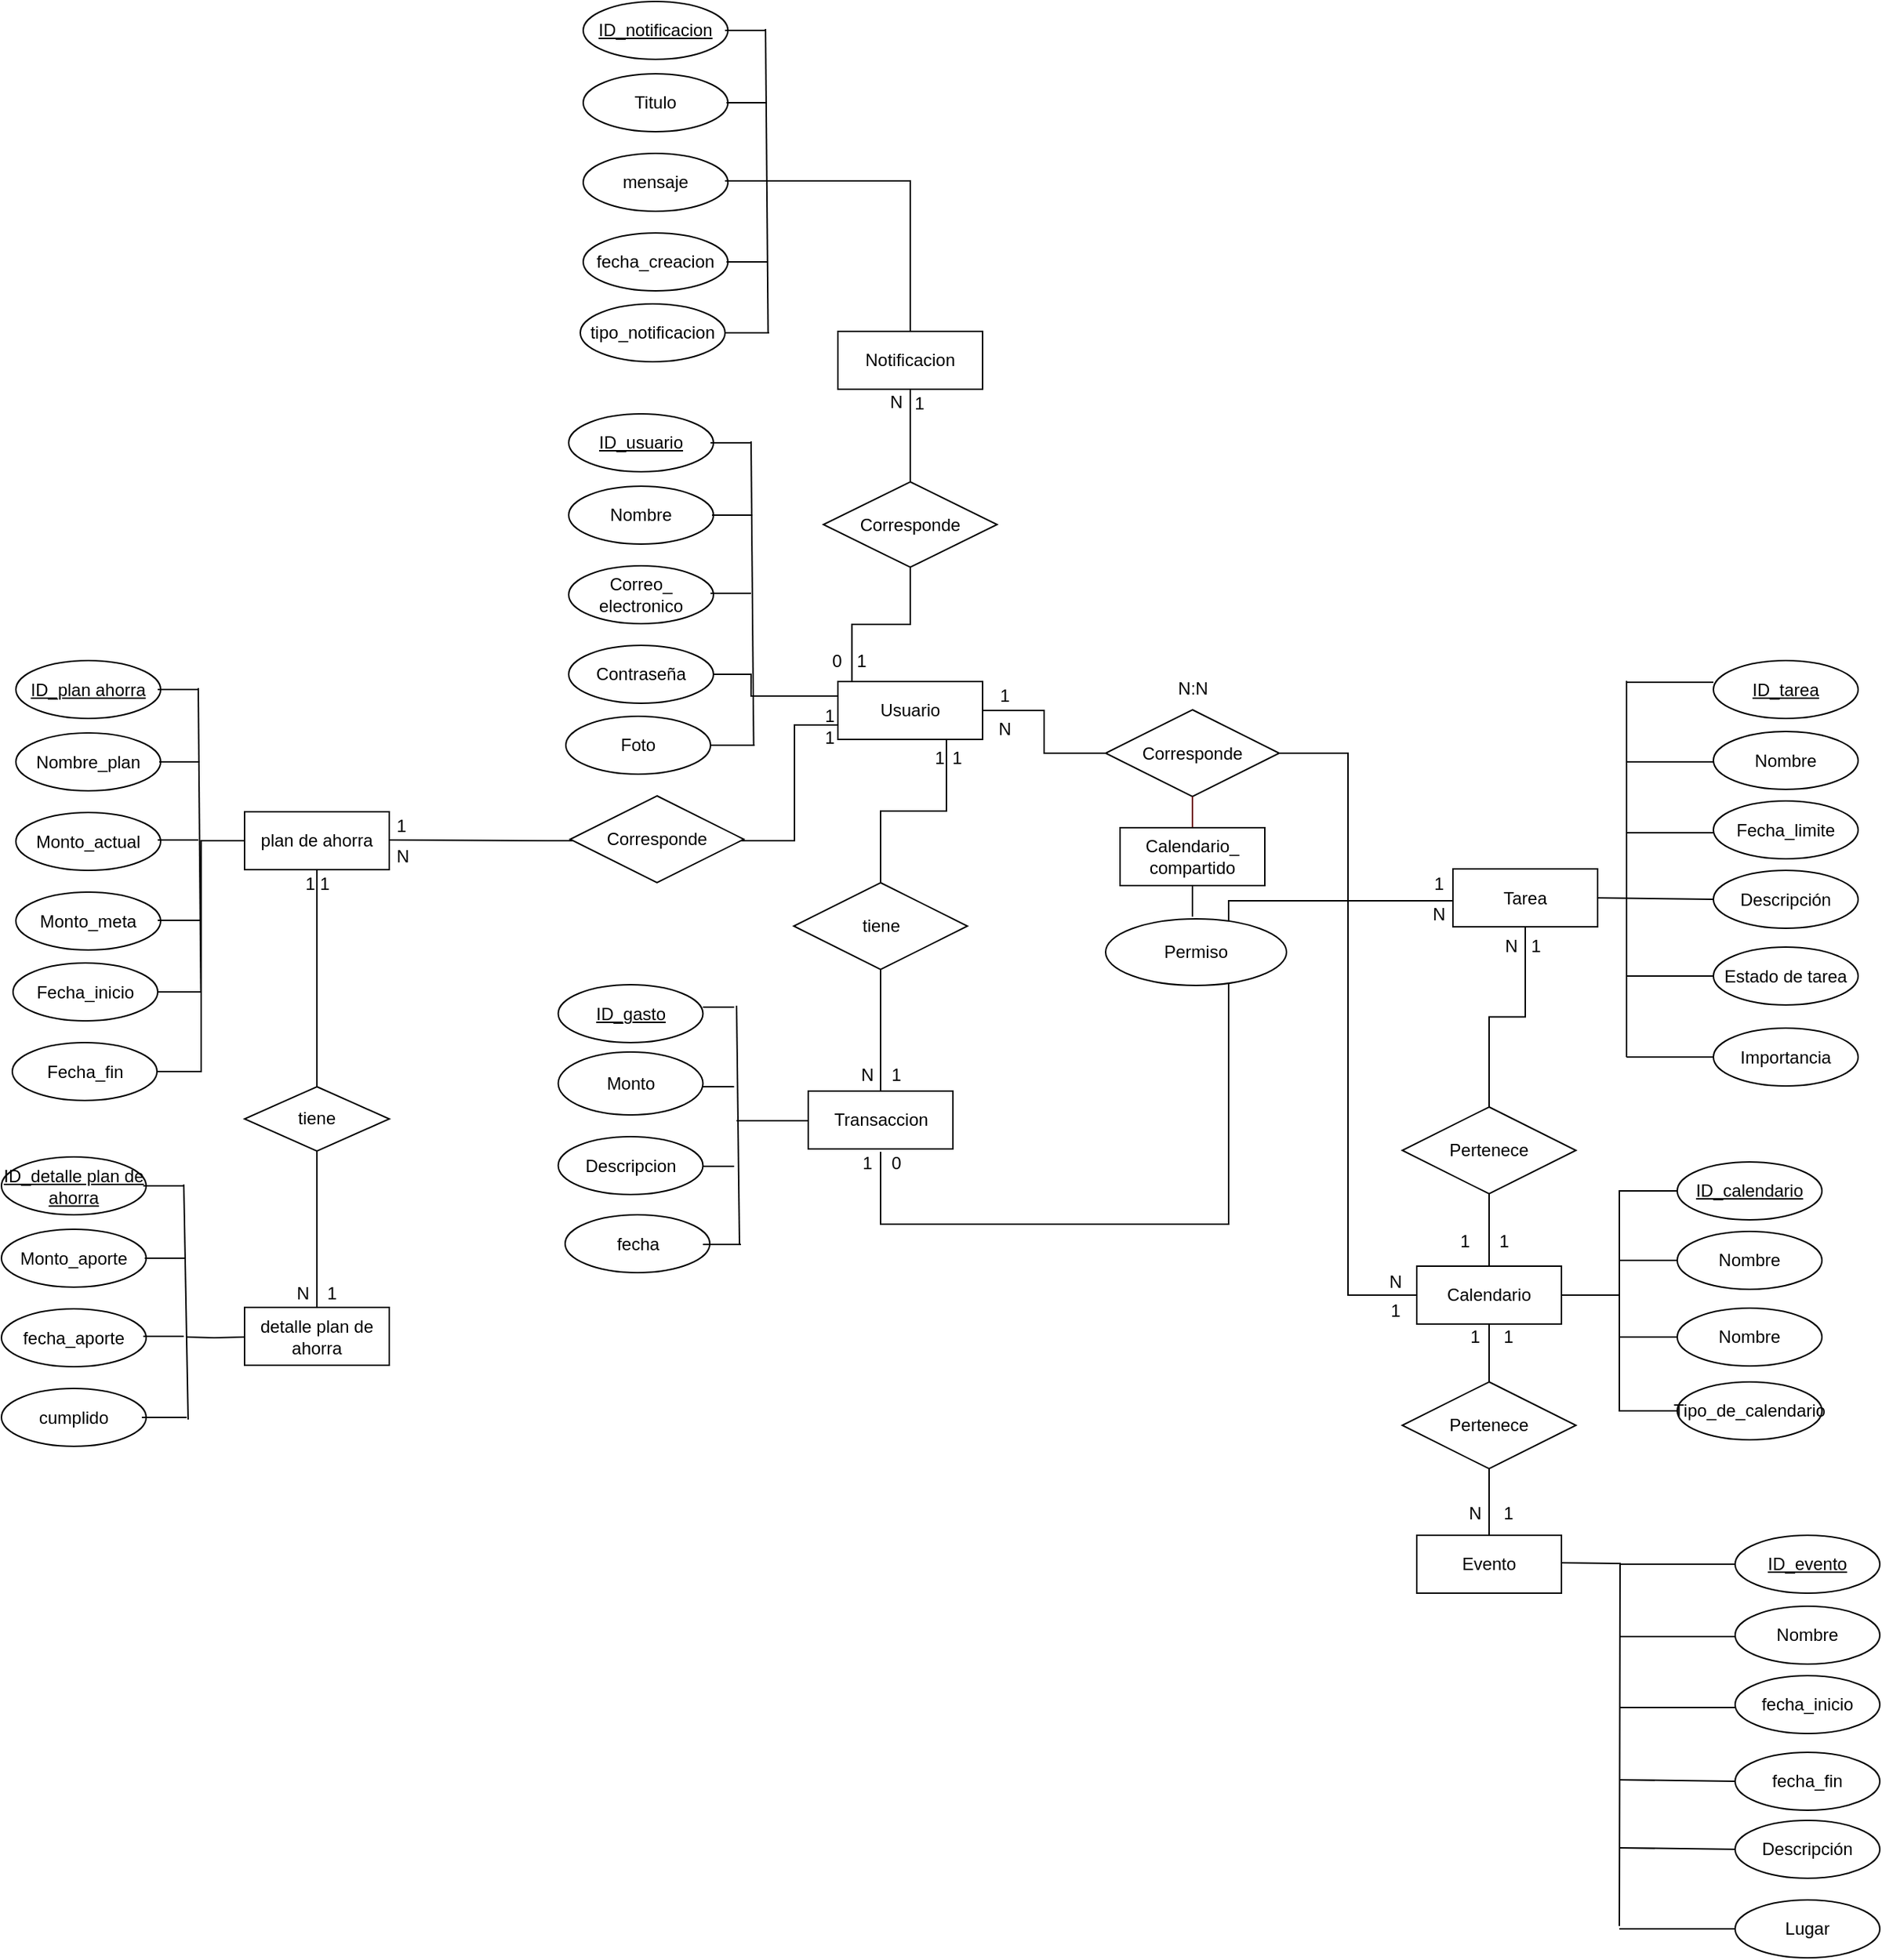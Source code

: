 <mxfile version="24.7.5">
  <diagram name="Página-1" id="fpVhx_9PAA7G6t1P4_Uf">
    <mxGraphModel dx="2732" dy="633" grid="1" gridSize="10" guides="1" tooltips="1" connect="1" arrows="1" fold="1" page="1" pageScale="1" pageWidth="827" pageHeight="1169" math="0" shadow="0">
      <root>
        <mxCell id="0" />
        <mxCell id="1" parent="0" />
        <mxCell id="lKxw_SutM-Lh6huXXB8--92" style="edgeStyle=orthogonalEdgeStyle;rounded=0;orthogonalLoop=1;jettySize=auto;html=1;entryX=0;entryY=0.5;entryDx=0;entryDy=0;" parent="1" edge="1">
          <mxGeometry relative="1" as="geometry">
            <Array as="points">
              <mxPoint x="60" y="-215" />
              <mxPoint x="60" y="-105" />
              <mxPoint x="-100" y="-105" />
              <mxPoint x="-100" y="165" />
            </Array>
            <mxPoint x="270" y="35" as="targetPoint" />
          </mxGeometry>
        </mxCell>
        <mxCell id="lKxw_SutM-Lh6huXXB8--195" style="edgeStyle=orthogonalEdgeStyle;rounded=0;orthogonalLoop=1;jettySize=auto;html=1;entryX=0.5;entryY=0;entryDx=0;entryDy=0;endArrow=none;endFill=0;" parent="1" source="lKxw_SutM-Lh6huXXB8--119" target="lKxw_SutM-Lh6huXXB8--124" edge="1">
          <mxGeometry relative="1" as="geometry" />
        </mxCell>
        <mxCell id="lKxw_SutM-Lh6huXXB8--119" value="Tarea" style="whiteSpace=wrap;html=1;align=center;" parent="1" vertex="1">
          <mxGeometry x="-115" y="749.5" width="100" height="40" as="geometry" />
        </mxCell>
        <mxCell id="lKxw_SutM-Lh6huXXB8--179" style="edgeStyle=orthogonalEdgeStyle;rounded=0;orthogonalLoop=1;jettySize=auto;html=1;entryX=0;entryY=0.5;entryDx=0;entryDy=0;endArrow=none;endFill=0;" parent="1" source="lKxw_SutM-Lh6huXXB8--120" target="lKxw_SutM-Lh6huXXB8--178" edge="1">
          <mxGeometry relative="1" as="geometry" />
        </mxCell>
        <mxCell id="lKxw_SutM-Lh6huXXB8--180" style="edgeStyle=orthogonalEdgeStyle;rounded=0;orthogonalLoop=1;jettySize=auto;html=1;entryX=0;entryY=0.5;entryDx=0;entryDy=0;endArrow=none;endFill=0;" parent="1" source="lKxw_SutM-Lh6huXXB8--120" target="lKxw_SutM-Lh6huXXB8--177" edge="1">
          <mxGeometry relative="1" as="geometry" />
        </mxCell>
        <mxCell id="lKxw_SutM-Lh6huXXB8--205" style="edgeStyle=orthogonalEdgeStyle;rounded=0;orthogonalLoop=1;jettySize=auto;html=1;entryX=0;entryY=0.5;entryDx=0;entryDy=0;endArrow=none;endFill=0;" parent="1" source="lKxw_SutM-Lh6huXXB8--120" target="lKxw_SutM-Lh6huXXB8--203" edge="1">
          <mxGeometry relative="1" as="geometry" />
        </mxCell>
        <mxCell id="N9_Eu3FU_B5hZjbVyv7t-40" style="edgeStyle=orthogonalEdgeStyle;rounded=0;orthogonalLoop=1;jettySize=auto;html=1;entryX=0.5;entryY=0;entryDx=0;entryDy=0;endArrow=none;startFill=0;" parent="1" source="lKxw_SutM-Lh6huXXB8--120" target="N9_Eu3FU_B5hZjbVyv7t-29" edge="1">
          <mxGeometry relative="1" as="geometry" />
        </mxCell>
        <mxCell id="lKxw_SutM-Lh6huXXB8--120" value="Calendario" style="whiteSpace=wrap;html=1;align=center;" parent="1" vertex="1">
          <mxGeometry x="-140" y="1024" width="100" height="40" as="geometry" />
        </mxCell>
        <mxCell id="lKxw_SutM-Lh6huXXB8--181" style="edgeStyle=orthogonalEdgeStyle;rounded=0;orthogonalLoop=1;jettySize=auto;html=1;entryX=0;entryY=0.5;entryDx=0;entryDy=0;endArrow=none;endFill=0;" parent="1" source="lKxw_SutM-Lh6huXXB8--122" target="lKxw_SutM-Lh6huXXB8--128" edge="1">
          <mxGeometry relative="1" as="geometry" />
        </mxCell>
        <mxCell id="N9_Eu3FU_B5hZjbVyv7t-74" style="edgeStyle=orthogonalEdgeStyle;rounded=0;orthogonalLoop=1;jettySize=auto;html=1;entryX=0.5;entryY=1;entryDx=0;entryDy=0;endArrow=none;startFill=0;exitX=0.097;exitY=0.012;exitDx=0;exitDy=0;exitPerimeter=0;" parent="1" source="lKxw_SutM-Lh6huXXB8--122" target="N9_Eu3FU_B5hZjbVyv7t-72" edge="1">
          <mxGeometry relative="1" as="geometry" />
        </mxCell>
        <mxCell id="N9_Eu3FU_B5hZjbVyv7t-152" style="edgeStyle=orthogonalEdgeStyle;rounded=0;orthogonalLoop=1;jettySize=auto;html=1;endArrow=none;startFill=0;" parent="1" edge="1">
          <mxGeometry relative="1" as="geometry">
            <mxPoint x="-850" y="729.51" as="targetPoint" />
            <mxPoint x="-540" y="650.01" as="sourcePoint" />
            <Array as="points">
              <mxPoint x="-570" y="650.01" />
              <mxPoint x="-570" y="730.01" />
              <mxPoint x="-740" y="730.01" />
            </Array>
          </mxGeometry>
        </mxCell>
        <mxCell id="lKxw_SutM-Lh6huXXB8--122" value="Usuario" style="whiteSpace=wrap;html=1;align=center;" parent="1" vertex="1">
          <mxGeometry x="-540" y="620" width="100" height="40" as="geometry" />
        </mxCell>
        <mxCell id="lKxw_SutM-Lh6huXXB8--196" style="edgeStyle=orthogonalEdgeStyle;rounded=0;orthogonalLoop=1;jettySize=auto;html=1;exitX=0.5;exitY=1;exitDx=0;exitDy=0;entryX=0.5;entryY=0;entryDx=0;entryDy=0;endArrow=none;endFill=0;" parent="1" source="lKxw_SutM-Lh6huXXB8--124" target="lKxw_SutM-Lh6huXXB8--120" edge="1">
          <mxGeometry relative="1" as="geometry" />
        </mxCell>
        <mxCell id="lKxw_SutM-Lh6huXXB8--124" value="Pertenece" style="shape=rhombus;perimeter=rhombusPerimeter;whiteSpace=wrap;html=1;align=center;" parent="1" vertex="1">
          <mxGeometry x="-150" y="914" width="120" height="60" as="geometry" />
        </mxCell>
        <mxCell id="lKxw_SutM-Lh6huXXB8--182" style="edgeStyle=orthogonalEdgeStyle;rounded=0;orthogonalLoop=1;jettySize=auto;html=1;entryX=0;entryY=0.5;entryDx=0;entryDy=0;endArrow=none;endFill=0;" parent="1" source="lKxw_SutM-Lh6huXXB8--128" target="lKxw_SutM-Lh6huXXB8--120" edge="1">
          <mxGeometry relative="1" as="geometry" />
        </mxCell>
        <mxCell id="lKxw_SutM-Lh6huXXB8--128" value="Corresponde" style="shape=rhombus;perimeter=rhombusPerimeter;whiteSpace=wrap;html=1;align=center;" parent="1" vertex="1">
          <mxGeometry x="-355" y="639.5" width="120" height="60" as="geometry" />
        </mxCell>
        <mxCell id="lKxw_SutM-Lh6huXXB8--130" value="Correo_&lt;br&gt;electronico" style="ellipse;whiteSpace=wrap;html=1;align=center;" parent="1" vertex="1">
          <mxGeometry x="-726" y="540" width="100" height="40" as="geometry" />
        </mxCell>
        <mxCell id="lKxw_SutM-Lh6huXXB8--131" value="Nombre" style="ellipse;whiteSpace=wrap;html=1;align=center;" parent="1" vertex="1">
          <mxGeometry x="-726" y="485" width="100" height="40" as="geometry" />
        </mxCell>
        <mxCell id="lKxw_SutM-Lh6huXXB8--134" value="ID_usuario" style="ellipse;whiteSpace=wrap;html=1;align=center;fontStyle=4" parent="1" vertex="1">
          <mxGeometry x="-726" y="435" width="100" height="40" as="geometry" />
        </mxCell>
        <mxCell id="lKxw_SutM-Lh6huXXB8--135" value="Contraseña" style="ellipse;whiteSpace=wrap;html=1;align=center;" parent="1" vertex="1">
          <mxGeometry x="-726" y="595" width="100" height="40" as="geometry" />
        </mxCell>
        <mxCell id="lKxw_SutM-Lh6huXXB8--137" value="Foto" style="ellipse;whiteSpace=wrap;html=1;align=center;" parent="1" vertex="1">
          <mxGeometry x="-728" y="644" width="100" height="40" as="geometry" />
        </mxCell>
        <mxCell id="lKxw_SutM-Lh6huXXB8--139" value="" style="endArrow=none;html=1;rounded=0;exitX=1;exitY=0.5;exitDx=0;exitDy=0;entryX=0;entryY=0.25;entryDx=0;entryDy=0;" parent="1" source="lKxw_SutM-Lh6huXXB8--135" target="lKxw_SutM-Lh6huXXB8--122" edge="1">
          <mxGeometry relative="1" as="geometry">
            <mxPoint x="-627" y="641" as="sourcePoint" />
            <mxPoint x="-540" y="638.57" as="targetPoint" />
            <Array as="points">
              <mxPoint x="-600" y="615" />
              <mxPoint x="-600" y="630" />
            </Array>
          </mxGeometry>
        </mxCell>
        <mxCell id="lKxw_SutM-Lh6huXXB8--140" value="" style="endArrow=none;html=1;rounded=0;exitX=0.977;exitY=0.453;exitDx=0;exitDy=0;exitPerimeter=0;" parent="1" source="lKxw_SutM-Lh6huXXB8--144" edge="1">
          <mxGeometry relative="1" as="geometry">
            <mxPoint x="-600" y="774" as="sourcePoint" />
            <mxPoint x="-600" y="454" as="targetPoint" />
          </mxGeometry>
        </mxCell>
        <mxCell id="lKxw_SutM-Lh6huXXB8--144" value="" style="line;strokeWidth=1;rotatable=0;dashed=0;labelPosition=right;align=left;verticalAlign=middle;spacingTop=0;spacingLeft=6;points=[];portConstraint=eastwest;" parent="1" vertex="1">
          <mxGeometry x="-628.5" y="659" width="31" height="10" as="geometry" />
        </mxCell>
        <mxCell id="lKxw_SutM-Lh6huXXB8--148" value="" style="line;strokeWidth=1;rotatable=0;dashed=0;labelPosition=right;align=left;verticalAlign=middle;spacingTop=0;spacingLeft=6;points=[];portConstraint=eastwest;" parent="1" vertex="1">
          <mxGeometry x="-628" y="554" width="28" height="10" as="geometry" />
        </mxCell>
        <mxCell id="lKxw_SutM-Lh6huXXB8--149" value="" style="line;strokeWidth=1;rotatable=0;dashed=0;labelPosition=right;align=left;verticalAlign=middle;spacingTop=0;spacingLeft=6;points=[];portConstraint=eastwest;" parent="1" vertex="1">
          <mxGeometry x="-627" y="500" width="28" height="10" as="geometry" />
        </mxCell>
        <mxCell id="lKxw_SutM-Lh6huXXB8--150" value="" style="line;strokeWidth=1;rotatable=0;dashed=0;labelPosition=right;align=left;verticalAlign=middle;spacingTop=0;spacingLeft=6;points=[];portConstraint=eastwest;" parent="1" vertex="1">
          <mxGeometry x="-628" y="450" width="28" height="10" as="geometry" />
        </mxCell>
        <mxCell id="lKxw_SutM-Lh6huXXB8--151" value="ID_tarea" style="ellipse;whiteSpace=wrap;html=1;align=center;fontStyle=4" parent="1" vertex="1">
          <mxGeometry x="65" y="605.5" width="100" height="40" as="geometry" />
        </mxCell>
        <mxCell id="lKxw_SutM-Lh6huXXB8--152" value="Nombre" style="ellipse;whiteSpace=wrap;html=1;align=center;" parent="1" vertex="1">
          <mxGeometry x="65" y="654.5" width="100" height="40" as="geometry" />
        </mxCell>
        <mxCell id="lKxw_SutM-Lh6huXXB8--153" value="Fecha_limite" style="ellipse;whiteSpace=wrap;html=1;align=center;" parent="1" vertex="1">
          <mxGeometry x="65" y="702.5" width="100" height="40" as="geometry" />
        </mxCell>
        <mxCell id="lKxw_SutM-Lh6huXXB8--154" value="Descripción" style="ellipse;whiteSpace=wrap;html=1;align=center;" parent="1" vertex="1">
          <mxGeometry x="65" y="750.5" width="100" height="40" as="geometry" />
        </mxCell>
        <mxCell id="lKxw_SutM-Lh6huXXB8--155" value="Estado de tarea" style="ellipse;whiteSpace=wrap;html=1;align=center;" parent="1" vertex="1">
          <mxGeometry x="65" y="803.5" width="100" height="40" as="geometry" />
        </mxCell>
        <mxCell id="lKxw_SutM-Lh6huXXB8--157" value="" style="endArrow=none;html=1;rounded=0;exitX=1;exitY=0.5;exitDx=0;exitDy=0;entryX=0;entryY=0.5;entryDx=0;entryDy=0;" parent="1" source="lKxw_SutM-Lh6huXXB8--119" target="lKxw_SutM-Lh6huXXB8--154" edge="1">
          <mxGeometry relative="1" as="geometry">
            <mxPoint x="-52" y="770.72" as="sourcePoint" />
            <mxPoint x="35" y="768.29" as="targetPoint" />
          </mxGeometry>
        </mxCell>
        <mxCell id="lKxw_SutM-Lh6huXXB8--158" value="" style="endArrow=none;html=1;rounded=0;" parent="1" edge="1">
          <mxGeometry relative="1" as="geometry">
            <mxPoint x="5" y="879.5" as="sourcePoint" />
            <mxPoint x="5" y="619.5" as="targetPoint" />
          </mxGeometry>
        </mxCell>
        <mxCell id="lKxw_SutM-Lh6huXXB8--159" value="" style="line;strokeWidth=1;rotatable=0;dashed=0;labelPosition=right;align=left;verticalAlign=middle;spacingTop=0;spacingLeft=6;points=[];portConstraint=eastwest;" parent="1" vertex="1">
          <mxGeometry x="5" y="615.5" width="60" height="10" as="geometry" />
        </mxCell>
        <mxCell id="lKxw_SutM-Lh6huXXB8--160" value="" style="line;strokeWidth=1;rotatable=0;dashed=0;labelPosition=right;align=left;verticalAlign=middle;spacingTop=0;spacingLeft=6;points=[];portConstraint=eastwest;" parent="1" vertex="1">
          <mxGeometry x="5" y="670.5" width="60" height="10" as="geometry" />
        </mxCell>
        <mxCell id="lKxw_SutM-Lh6huXXB8--161" value="" style="line;strokeWidth=1;rotatable=0;dashed=0;labelPosition=right;align=left;verticalAlign=middle;spacingTop=0;spacingLeft=6;points=[];portConstraint=eastwest;" parent="1" vertex="1">
          <mxGeometry x="5" y="719.5" width="60" height="10" as="geometry" />
        </mxCell>
        <mxCell id="lKxw_SutM-Lh6huXXB8--162" value="" style="line;strokeWidth=1;rotatable=0;dashed=0;labelPosition=right;align=left;verticalAlign=middle;spacingTop=0;spacingLeft=6;points=[];portConstraint=eastwest;" parent="1" vertex="1">
          <mxGeometry x="5" y="818.5" width="60" height="10" as="geometry" />
        </mxCell>
        <mxCell id="lKxw_SutM-Lh6huXXB8--177" value="Nombre" style="ellipse;whiteSpace=wrap;html=1;align=center;" parent="1" vertex="1">
          <mxGeometry x="40" y="1000" width="100" height="40" as="geometry" />
        </mxCell>
        <mxCell id="lKxw_SutM-Lh6huXXB8--178" value="ID_calendario" style="ellipse;whiteSpace=wrap;html=1;align=center;fontStyle=4" parent="1" vertex="1">
          <mxGeometry x="40" y="952" width="100" height="40" as="geometry" />
        </mxCell>
        <mxCell id="lKxw_SutM-Lh6huXXB8--197" value="1" style="text;html=1;align=center;verticalAlign=middle;resizable=0;points=[];autosize=1;strokeColor=none;fillColor=none;" parent="1" vertex="1">
          <mxGeometry x="-95" y="992" width="30" height="30" as="geometry" />
        </mxCell>
        <mxCell id="lKxw_SutM-Lh6huXXB8--198" value="1" style="text;html=1;align=center;verticalAlign=middle;resizable=0;points=[];autosize=1;strokeColor=none;fillColor=none;" parent="1" vertex="1">
          <mxGeometry x="-73" y="787.5" width="30" height="30" as="geometry" />
        </mxCell>
        <mxCell id="lKxw_SutM-Lh6huXXB8--199" value="1" style="text;html=1;align=center;verticalAlign=middle;resizable=0;points=[];autosize=1;strokeColor=none;fillColor=none;" parent="1" vertex="1">
          <mxGeometry x="-122" y="992" width="30" height="30" as="geometry" />
        </mxCell>
        <mxCell id="lKxw_SutM-Lh6huXXB8--200" value="N" style="text;html=1;align=center;verticalAlign=middle;resizable=0;points=[];autosize=1;strokeColor=none;fillColor=none;" parent="1" vertex="1">
          <mxGeometry x="-90" y="787.5" width="30" height="30" as="geometry" />
        </mxCell>
        <mxCell id="lKxw_SutM-Lh6huXXB8--203" value="Tipo_de_calendario" style="ellipse;whiteSpace=wrap;html=1;align=center;" parent="1" vertex="1">
          <mxGeometry x="40" y="1104" width="100" height="40" as="geometry" />
        </mxCell>
        <mxCell id="lKxw_SutM-Lh6huXXB8--210" value="1" style="text;html=1;align=center;verticalAlign=middle;resizable=0;points=[];autosize=1;strokeColor=none;fillColor=none;" parent="1" vertex="1">
          <mxGeometry x="-440" y="615" width="30" height="30" as="geometry" />
        </mxCell>
        <mxCell id="lKxw_SutM-Lh6huXXB8--211" value="1" style="text;html=1;align=center;verticalAlign=middle;resizable=0;points=[];autosize=1;strokeColor=none;fillColor=none;" parent="1" vertex="1">
          <mxGeometry x="-170" y="1040" width="30" height="30" as="geometry" />
        </mxCell>
        <mxCell id="lKxw_SutM-Lh6huXXB8--212" value="N" style="text;html=1;align=center;verticalAlign=middle;resizable=0;points=[];autosize=1;strokeColor=none;fillColor=none;" parent="1" vertex="1">
          <mxGeometry x="-170" y="1020" width="30" height="30" as="geometry" />
        </mxCell>
        <mxCell id="lKxw_SutM-Lh6huXXB8--213" value="N" style="text;html=1;align=center;verticalAlign=middle;resizable=0;points=[];autosize=1;strokeColor=none;fillColor=none;" parent="1" vertex="1">
          <mxGeometry x="-440" y="638" width="30" height="30" as="geometry" />
        </mxCell>
        <mxCell id="N9_Eu3FU_B5hZjbVyv7t-9" value="Importancia" style="ellipse;whiteSpace=wrap;html=1;align=center;" parent="1" vertex="1">
          <mxGeometry x="65" y="859.5" width="100" height="40" as="geometry" />
        </mxCell>
        <mxCell id="N9_Eu3FU_B5hZjbVyv7t-10" value="" style="line;strokeWidth=1;rotatable=0;dashed=0;labelPosition=right;align=left;verticalAlign=middle;spacingTop=0;spacingLeft=6;points=[];portConstraint=eastwest;" parent="1" vertex="1">
          <mxGeometry x="5" y="874.5" width="60" height="10" as="geometry" />
        </mxCell>
        <mxCell id="N9_Eu3FU_B5hZjbVyv7t-19" value="N:N" style="text;html=1;align=center;verticalAlign=middle;resizable=0;points=[];autosize=1;strokeColor=none;fillColor=none;" parent="1" vertex="1">
          <mxGeometry x="-315" y="609.5" width="40" height="30" as="geometry" />
        </mxCell>
        <mxCell id="N9_Eu3FU_B5hZjbVyv7t-21" style="edgeStyle=orthogonalEdgeStyle;rounded=0;orthogonalLoop=1;jettySize=auto;html=1;entryX=0.5;entryY=1;entryDx=0;entryDy=0;endArrow=none;startFill=0;fillColor=#a20025;strokeColor=#6F0000;" parent="1" source="N9_Eu3FU_B5hZjbVyv7t-20" target="lKxw_SutM-Lh6huXXB8--128" edge="1">
          <mxGeometry relative="1" as="geometry" />
        </mxCell>
        <mxCell id="xV-X7kMutboI0PY_kJe6-23" value="" style="edgeStyle=orthogonalEdgeStyle;rounded=0;orthogonalLoop=1;jettySize=auto;html=1;endArrow=none;endFill=0;" edge="1" parent="1" source="N9_Eu3FU_B5hZjbVyv7t-20">
          <mxGeometry relative="1" as="geometry">
            <mxPoint x="-295.0" y="782.5" as="targetPoint" />
          </mxGeometry>
        </mxCell>
        <mxCell id="N9_Eu3FU_B5hZjbVyv7t-20" value="Calendario_&lt;div&gt;compartido&lt;/div&gt;" style="whiteSpace=wrap;html=1;align=center;" parent="1" vertex="1">
          <mxGeometry x="-345" y="721" width="100" height="40" as="geometry" />
        </mxCell>
        <mxCell id="N9_Eu3FU_B5hZjbVyv7t-38" style="edgeStyle=orthogonalEdgeStyle;rounded=0;orthogonalLoop=1;jettySize=auto;html=1;endArrow=none;startFill=0;" parent="1" edge="1">
          <mxGeometry relative="1" as="geometry">
            <mxPoint y="1480" as="targetPoint" />
            <mxPoint x="-40" y="1229.026" as="sourcePoint" />
          </mxGeometry>
        </mxCell>
        <mxCell id="N9_Eu3FU_B5hZjbVyv7t-39" style="edgeStyle=orthogonalEdgeStyle;rounded=0;orthogonalLoop=1;jettySize=auto;html=1;endArrow=none;startFill=0;" parent="1" source="N9_Eu3FU_B5hZjbVyv7t-28" edge="1">
          <mxGeometry relative="1" as="geometry">
            <mxPoint x="-90" y="1160" as="targetPoint" />
          </mxGeometry>
        </mxCell>
        <mxCell id="N9_Eu3FU_B5hZjbVyv7t-28" value="Evento" style="whiteSpace=wrap;html=1;align=center;" parent="1" vertex="1">
          <mxGeometry x="-140" y="1210" width="100" height="40" as="geometry" />
        </mxCell>
        <mxCell id="N9_Eu3FU_B5hZjbVyv7t-29" value="Pertenece" style="shape=rhombus;perimeter=rhombusPerimeter;whiteSpace=wrap;html=1;align=center;" parent="1" vertex="1">
          <mxGeometry x="-150" y="1104" width="120" height="60" as="geometry" />
        </mxCell>
        <mxCell id="N9_Eu3FU_B5hZjbVyv7t-30" value="ID_evento" style="ellipse;whiteSpace=wrap;html=1;align=center;fontStyle=4" parent="1" vertex="1">
          <mxGeometry x="80" y="1210" width="100" height="40" as="geometry" />
        </mxCell>
        <mxCell id="N9_Eu3FU_B5hZjbVyv7t-31" value="Nombre" style="ellipse;whiteSpace=wrap;html=1;align=center;" parent="1" vertex="1">
          <mxGeometry x="80" y="1259" width="100" height="40" as="geometry" />
        </mxCell>
        <mxCell id="N9_Eu3FU_B5hZjbVyv7t-32" value="fecha_inicio" style="ellipse;whiteSpace=wrap;html=1;align=center;" parent="1" vertex="1">
          <mxGeometry x="80" y="1307" width="100" height="40" as="geometry" />
        </mxCell>
        <mxCell id="N9_Eu3FU_B5hZjbVyv7t-33" value="Descripción" style="ellipse;whiteSpace=wrap;html=1;align=center;" parent="1" vertex="1">
          <mxGeometry x="80" y="1407" width="100" height="40" as="geometry" />
        </mxCell>
        <mxCell id="N9_Eu3FU_B5hZjbVyv7t-34" value="" style="endArrow=none;html=1;rounded=0;exitX=1;exitY=0.5;exitDx=0;exitDy=0;entryX=0;entryY=0.5;entryDx=0;entryDy=0;" parent="1" target="N9_Eu3FU_B5hZjbVyv7t-33" edge="1">
          <mxGeometry relative="1" as="geometry">
            <mxPoint y="1426" as="sourcePoint" />
            <mxPoint x="50" y="1424.79" as="targetPoint" />
          </mxGeometry>
        </mxCell>
        <mxCell id="N9_Eu3FU_B5hZjbVyv7t-35" value="" style="line;strokeWidth=1;rotatable=0;dashed=0;labelPosition=right;align=left;verticalAlign=middle;spacingTop=0;spacingLeft=6;points=[];portConstraint=eastwest;" parent="1" vertex="1">
          <mxGeometry y="1220" width="80" height="20" as="geometry" />
        </mxCell>
        <mxCell id="N9_Eu3FU_B5hZjbVyv7t-36" value="" style="line;strokeWidth=1;rotatable=0;dashed=0;labelPosition=right;align=left;verticalAlign=middle;spacingTop=0;spacingLeft=6;points=[];portConstraint=eastwest;" parent="1" vertex="1">
          <mxGeometry y="1275" width="80" height="10" as="geometry" />
        </mxCell>
        <mxCell id="N9_Eu3FU_B5hZjbVyv7t-37" value="" style="line;strokeWidth=1;rotatable=0;dashed=0;labelPosition=right;align=left;verticalAlign=middle;spacingTop=0;spacingLeft=6;points=[];portConstraint=eastwest;" parent="1" vertex="1">
          <mxGeometry y="1324" width="80" height="10" as="geometry" />
        </mxCell>
        <mxCell id="N9_Eu3FU_B5hZjbVyv7t-41" value="1" style="text;html=1;align=center;verticalAlign=middle;resizable=0;points=[];autosize=1;strokeColor=none;fillColor=none;" parent="1" vertex="1">
          <mxGeometry x="-115" y="1058" width="30" height="30" as="geometry" />
        </mxCell>
        <mxCell id="N9_Eu3FU_B5hZjbVyv7t-42" value="1" style="text;html=1;align=center;verticalAlign=middle;resizable=0;points=[];autosize=1;strokeColor=none;fillColor=none;" parent="1" vertex="1">
          <mxGeometry x="-92" y="1058" width="30" height="30" as="geometry" />
        </mxCell>
        <mxCell id="N9_Eu3FU_B5hZjbVyv7t-43" value="1" style="text;html=1;align=center;verticalAlign=middle;resizable=0;points=[];autosize=1;strokeColor=none;fillColor=none;" parent="1" vertex="1">
          <mxGeometry x="-92" y="1180" width="30" height="30" as="geometry" />
        </mxCell>
        <mxCell id="N9_Eu3FU_B5hZjbVyv7t-46" value="N" style="text;html=1;align=center;verticalAlign=middle;resizable=0;points=[];autosize=1;strokeColor=none;fillColor=none;" parent="1" vertex="1">
          <mxGeometry x="-115" y="1180" width="30" height="30" as="geometry" />
        </mxCell>
        <mxCell id="N9_Eu3FU_B5hZjbVyv7t-48" style="edgeStyle=orthogonalEdgeStyle;rounded=0;orthogonalLoop=1;jettySize=auto;html=1;endArrow=none;startFill=0;" parent="1" source="N9_Eu3FU_B5hZjbVyv7t-47" edge="1">
          <mxGeometry relative="1" as="geometry">
            <mxPoint y="1482" as="targetPoint" />
          </mxGeometry>
        </mxCell>
        <mxCell id="N9_Eu3FU_B5hZjbVyv7t-47" value="Lugar" style="ellipse;whiteSpace=wrap;html=1;align=center;" parent="1" vertex="1">
          <mxGeometry x="80" y="1462" width="100" height="40" as="geometry" />
        </mxCell>
        <mxCell id="N9_Eu3FU_B5hZjbVyv7t-50" style="edgeStyle=orthogonalEdgeStyle;rounded=0;orthogonalLoop=1;jettySize=auto;html=1;endArrow=none;startFill=0;" parent="1" source="N9_Eu3FU_B5hZjbVyv7t-49" edge="1">
          <mxGeometry relative="1" as="geometry">
            <mxPoint y="1073" as="targetPoint" />
          </mxGeometry>
        </mxCell>
        <mxCell id="N9_Eu3FU_B5hZjbVyv7t-49" value="Nombre" style="ellipse;whiteSpace=wrap;html=1;align=center;" parent="1" vertex="1">
          <mxGeometry x="40" y="1053" width="100" height="40" as="geometry" />
        </mxCell>
        <mxCell id="N9_Eu3FU_B5hZjbVyv7t-65" value="fecha_fin" style="ellipse;whiteSpace=wrap;html=1;align=center;" parent="1" vertex="1">
          <mxGeometry x="80" y="1360" width="100" height="40" as="geometry" />
        </mxCell>
        <mxCell id="N9_Eu3FU_B5hZjbVyv7t-66" value="" style="endArrow=none;html=1;rounded=0;exitX=1;exitY=0.5;exitDx=0;exitDy=0;entryX=0;entryY=0.5;entryDx=0;entryDy=0;" parent="1" target="N9_Eu3FU_B5hZjbVyv7t-65" edge="1">
          <mxGeometry relative="1" as="geometry">
            <mxPoint y="1379" as="sourcePoint" />
            <mxPoint x="50" y="1377.79" as="targetPoint" />
          </mxGeometry>
        </mxCell>
        <mxCell id="N9_Eu3FU_B5hZjbVyv7t-73" style="edgeStyle=orthogonalEdgeStyle;rounded=0;orthogonalLoop=1;jettySize=auto;html=1;entryX=0.5;entryY=0;entryDx=0;entryDy=0;endArrow=none;startFill=0;" parent="1" source="N9_Eu3FU_B5hZjbVyv7t-71" target="N9_Eu3FU_B5hZjbVyv7t-72" edge="1">
          <mxGeometry relative="1" as="geometry" />
        </mxCell>
        <mxCell id="N9_Eu3FU_B5hZjbVyv7t-85" style="edgeStyle=orthogonalEdgeStyle;rounded=0;orthogonalLoop=1;jettySize=auto;html=1;endArrow=none;startFill=0;" parent="1" source="N9_Eu3FU_B5hZjbVyv7t-71" target="N9_Eu3FU_B5hZjbVyv7t-82" edge="1">
          <mxGeometry relative="1" as="geometry" />
        </mxCell>
        <mxCell id="N9_Eu3FU_B5hZjbVyv7t-71" value="Notificacion" style="whiteSpace=wrap;html=1;align=center;" parent="1" vertex="1">
          <mxGeometry x="-540" y="378" width="100" height="40" as="geometry" />
        </mxCell>
        <mxCell id="N9_Eu3FU_B5hZjbVyv7t-72" value="Corresponde" style="shape=rhombus;perimeter=rhombusPerimeter;whiteSpace=wrap;html=1;align=center;" parent="1" vertex="1">
          <mxGeometry x="-550" y="482" width="120" height="59" as="geometry" />
        </mxCell>
        <mxCell id="N9_Eu3FU_B5hZjbVyv7t-75" value="mensaje" style="ellipse;whiteSpace=wrap;html=1;align=center;" parent="1" vertex="1">
          <mxGeometry x="-716" y="255" width="100" height="40" as="geometry" />
        </mxCell>
        <mxCell id="N9_Eu3FU_B5hZjbVyv7t-76" value="Titulo" style="ellipse;whiteSpace=wrap;html=1;align=center;" parent="1" vertex="1">
          <mxGeometry x="-716" y="200" width="100" height="40" as="geometry" />
        </mxCell>
        <mxCell id="N9_Eu3FU_B5hZjbVyv7t-77" value="ID_notificacion" style="ellipse;whiteSpace=wrap;html=1;align=center;fontStyle=4" parent="1" vertex="1">
          <mxGeometry x="-716" y="150" width="100" height="40" as="geometry" />
        </mxCell>
        <mxCell id="N9_Eu3FU_B5hZjbVyv7t-78" value="fecha_creacion" style="ellipse;whiteSpace=wrap;html=1;align=center;" parent="1" vertex="1">
          <mxGeometry x="-716" y="310" width="100" height="40" as="geometry" />
        </mxCell>
        <mxCell id="N9_Eu3FU_B5hZjbVyv7t-79" value="tipo_notificacion" style="ellipse;whiteSpace=wrap;html=1;align=center;" parent="1" vertex="1">
          <mxGeometry x="-718" y="359" width="100" height="40" as="geometry" />
        </mxCell>
        <mxCell id="N9_Eu3FU_B5hZjbVyv7t-80" value="" style="endArrow=none;html=1;rounded=0;exitX=0.977;exitY=0.453;exitDx=0;exitDy=0;exitPerimeter=0;" parent="1" source="N9_Eu3FU_B5hZjbVyv7t-81" edge="1">
          <mxGeometry relative="1" as="geometry">
            <mxPoint x="-590" y="489" as="sourcePoint" />
            <mxPoint x="-590" y="169" as="targetPoint" />
          </mxGeometry>
        </mxCell>
        <mxCell id="N9_Eu3FU_B5hZjbVyv7t-81" value="" style="line;strokeWidth=1;rotatable=0;dashed=0;labelPosition=right;align=left;verticalAlign=middle;spacingTop=0;spacingLeft=6;points=[];portConstraint=eastwest;" parent="1" vertex="1">
          <mxGeometry x="-618.5" y="374" width="31" height="10" as="geometry" />
        </mxCell>
        <mxCell id="N9_Eu3FU_B5hZjbVyv7t-82" value="" style="line;strokeWidth=1;rotatable=0;dashed=0;labelPosition=right;align=left;verticalAlign=middle;spacingTop=0;spacingLeft=6;points=[];portConstraint=eastwest;" parent="1" vertex="1">
          <mxGeometry x="-618" y="269" width="28" height="10" as="geometry" />
        </mxCell>
        <mxCell id="N9_Eu3FU_B5hZjbVyv7t-83" value="" style="line;strokeWidth=1;rotatable=0;dashed=0;labelPosition=right;align=left;verticalAlign=middle;spacingTop=0;spacingLeft=6;points=[];portConstraint=eastwest;" parent="1" vertex="1">
          <mxGeometry x="-617" y="215" width="28" height="10" as="geometry" />
        </mxCell>
        <mxCell id="N9_Eu3FU_B5hZjbVyv7t-84" value="" style="line;strokeWidth=1;rotatable=0;dashed=0;labelPosition=right;align=left;verticalAlign=middle;spacingTop=0;spacingLeft=6;points=[];portConstraint=eastwest;" parent="1" vertex="1">
          <mxGeometry x="-618" y="165" width="28" height="10" as="geometry" />
        </mxCell>
        <mxCell id="N9_Eu3FU_B5hZjbVyv7t-86" value="N" style="text;html=1;align=center;verticalAlign=middle;resizable=0;points=[];autosize=1;strokeColor=none;fillColor=none;" parent="1" vertex="1">
          <mxGeometry x="-515" y="412" width="30" height="30" as="geometry" />
        </mxCell>
        <mxCell id="N9_Eu3FU_B5hZjbVyv7t-87" value="1" style="text;html=1;align=center;verticalAlign=middle;resizable=0;points=[];autosize=1;strokeColor=none;fillColor=none;" parent="1" vertex="1">
          <mxGeometry x="-539" y="591" width="30" height="30" as="geometry" />
        </mxCell>
        <mxCell id="N9_Eu3FU_B5hZjbVyv7t-88" value="1" style="text;html=1;align=center;verticalAlign=middle;resizable=0;points=[];autosize=1;strokeColor=none;fillColor=none;" parent="1" vertex="1">
          <mxGeometry x="-499" y="413" width="30" height="30" as="geometry" />
        </mxCell>
        <mxCell id="N9_Eu3FU_B5hZjbVyv7t-89" value="0" style="text;html=1;align=center;verticalAlign=middle;resizable=0;points=[];autosize=1;strokeColor=none;fillColor=none;" parent="1" vertex="1">
          <mxGeometry x="-556" y="591" width="30" height="30" as="geometry" />
        </mxCell>
        <mxCell id="N9_Eu3FU_B5hZjbVyv7t-98" style="edgeStyle=orthogonalEdgeStyle;rounded=0;orthogonalLoop=1;jettySize=auto;html=1;entryX=0.5;entryY=1;entryDx=0;entryDy=0;endArrow=none;startFill=0;" parent="1" source="N9_Eu3FU_B5hZjbVyv7t-99" target="N9_Eu3FU_B5hZjbVyv7t-100" edge="1">
          <mxGeometry relative="1" as="geometry" />
        </mxCell>
        <mxCell id="xV-X7kMutboI0PY_kJe6-12" style="edgeStyle=orthogonalEdgeStyle;rounded=0;orthogonalLoop=1;jettySize=auto;html=1;entryX=0;entryY=0.5;entryDx=0;entryDy=0;endArrow=none;endFill=0;" edge="1" parent="1">
          <mxGeometry relative="1" as="geometry">
            <mxPoint x="-115.0" y="771.5" as="targetPoint" />
            <mxPoint x="-510.5" y="945.0" as="sourcePoint" />
            <Array as="points">
              <mxPoint x="-510" y="995" />
              <mxPoint x="-270" y="995" />
              <mxPoint x="-270" y="772" />
            </Array>
          </mxGeometry>
        </mxCell>
        <mxCell id="N9_Eu3FU_B5hZjbVyv7t-99" value="Transaccion" style="whiteSpace=wrap;html=1;align=center;" parent="1" vertex="1">
          <mxGeometry x="-560.5" y="903" width="100" height="40" as="geometry" />
        </mxCell>
        <mxCell id="N9_Eu3FU_B5hZjbVyv7t-103" style="edgeStyle=orthogonalEdgeStyle;rounded=0;orthogonalLoop=1;jettySize=auto;html=1;entryX=0.75;entryY=1;entryDx=0;entryDy=0;endArrow=none;startFill=0;" parent="1" source="N9_Eu3FU_B5hZjbVyv7t-100" target="lKxw_SutM-Lh6huXXB8--122" edge="1">
          <mxGeometry relative="1" as="geometry" />
        </mxCell>
        <mxCell id="N9_Eu3FU_B5hZjbVyv7t-100" value="tiene" style="shape=rhombus;perimeter=rhombusPerimeter;whiteSpace=wrap;html=1;align=center;" parent="1" vertex="1">
          <mxGeometry x="-570.5" y="759" width="120" height="60" as="geometry" />
        </mxCell>
        <mxCell id="N9_Eu3FU_B5hZjbVyv7t-101" value="N" style="text;html=1;align=center;verticalAlign=middle;resizable=0;points=[];autosize=1;strokeColor=none;fillColor=none;" parent="1" vertex="1">
          <mxGeometry x="-535.5" y="877" width="30" height="30" as="geometry" />
        </mxCell>
        <mxCell id="N9_Eu3FU_B5hZjbVyv7t-102" value="1" style="text;html=1;align=center;verticalAlign=middle;resizable=0;points=[];autosize=1;strokeColor=none;fillColor=none;" parent="1" vertex="1">
          <mxGeometry x="-515.5" y="877" width="30" height="30" as="geometry" />
        </mxCell>
        <mxCell id="N9_Eu3FU_B5hZjbVyv7t-104" value="1" style="text;html=1;align=center;verticalAlign=middle;resizable=0;points=[];autosize=1;strokeColor=none;fillColor=none;" parent="1" vertex="1">
          <mxGeometry x="-485" y="658" width="30" height="30" as="geometry" />
        </mxCell>
        <mxCell id="N9_Eu3FU_B5hZjbVyv7t-105" value="1" style="text;html=1;align=center;verticalAlign=middle;resizable=0;points=[];autosize=1;strokeColor=none;fillColor=none;" parent="1" vertex="1">
          <mxGeometry x="-473" y="658" width="30" height="30" as="geometry" />
        </mxCell>
        <mxCell id="N9_Eu3FU_B5hZjbVyv7t-117" value="Descripcion" style="ellipse;whiteSpace=wrap;html=1;align=center;" parent="1" vertex="1">
          <mxGeometry x="-733.25" y="934.5" width="100" height="40" as="geometry" />
        </mxCell>
        <mxCell id="N9_Eu3FU_B5hZjbVyv7t-118" value="Monto" style="ellipse;whiteSpace=wrap;html=1;align=center;" parent="1" vertex="1">
          <mxGeometry x="-733.25" y="876" width="100" height="43.5" as="geometry" />
        </mxCell>
        <mxCell id="N9_Eu3FU_B5hZjbVyv7t-119" value="ID_gasto" style="ellipse;whiteSpace=wrap;html=1;align=center;fontStyle=4" parent="1" vertex="1">
          <mxGeometry x="-733.25" y="829.5" width="100" height="40" as="geometry" />
        </mxCell>
        <mxCell id="N9_Eu3FU_B5hZjbVyv7t-120" value="fecha" style="ellipse;whiteSpace=wrap;html=1;align=center;" parent="1" vertex="1">
          <mxGeometry x="-728.5" y="988.5" width="100" height="40" as="geometry" />
        </mxCell>
        <mxCell id="N9_Eu3FU_B5hZjbVyv7t-122" value="" style="endArrow=none;html=1;rounded=0;exitX=0.962;exitY=0.458;exitDx=0;exitDy=0;exitPerimeter=0;" parent="1" source="N9_Eu3FU_B5hZjbVyv7t-127" edge="1">
          <mxGeometry relative="1" as="geometry">
            <mxPoint x="-610" y="1010" as="sourcePoint" />
            <mxPoint x="-610" y="844" as="targetPoint" />
            <Array as="points" />
          </mxGeometry>
        </mxCell>
        <mxCell id="N9_Eu3FU_B5hZjbVyv7t-124" value="" style="line;strokeWidth=1;rotatable=0;dashed=0;labelPosition=right;align=left;verticalAlign=middle;spacingTop=0;spacingLeft=6;points=[];portConstraint=eastwest;" parent="1" vertex="1">
          <mxGeometry x="-633.25" y="950" width="21.5" height="10" as="geometry" />
        </mxCell>
        <mxCell id="N9_Eu3FU_B5hZjbVyv7t-125" value="" style="line;strokeWidth=1;rotatable=0;dashed=0;labelPosition=right;align=left;verticalAlign=middle;spacingTop=0;spacingLeft=6;points=[];portConstraint=eastwest;" parent="1" vertex="1">
          <mxGeometry x="-633.25" y="895" width="21.5" height="10" as="geometry" />
        </mxCell>
        <mxCell id="N9_Eu3FU_B5hZjbVyv7t-126" value="" style="line;strokeWidth=1;rotatable=0;dashed=0;labelPosition=right;align=left;verticalAlign=middle;spacingTop=0;spacingLeft=6;points=[];portConstraint=eastwest;" parent="1" vertex="1">
          <mxGeometry x="-633.25" y="840" width="21.5" height="10" as="geometry" />
        </mxCell>
        <mxCell id="N9_Eu3FU_B5hZjbVyv7t-127" value="" style="line;strokeWidth=1;rotatable=0;dashed=0;labelPosition=right;align=left;verticalAlign=middle;spacingTop=0;spacingLeft=6;points=[];portConstraint=eastwest;" parent="1" vertex="1">
          <mxGeometry x="-633.25" y="1004" width="26.25" height="10" as="geometry" />
        </mxCell>
        <mxCell id="N9_Eu3FU_B5hZjbVyv7t-129" value="" style="line;strokeWidth=1;rotatable=0;dashed=0;labelPosition=right;align=left;verticalAlign=middle;spacingTop=0;spacingLeft=6;points=[];portConstraint=eastwest;" parent="1" vertex="1">
          <mxGeometry x="-610" y="918.5" width="50" height="10" as="geometry" />
        </mxCell>
        <mxCell id="N9_Eu3FU_B5hZjbVyv7t-144" value="" style="line;strokeWidth=1;rotatable=0;dashed=0;labelPosition=right;align=left;verticalAlign=middle;spacingTop=0;spacingLeft=6;points=[];portConstraint=eastwest;" parent="1" vertex="1">
          <mxGeometry x="-617" y="325" width="28" height="10" as="geometry" />
        </mxCell>
        <mxCell id="N9_Eu3FU_B5hZjbVyv7t-155" value="Corresponde" style="shape=rhombus;perimeter=rhombusPerimeter;whiteSpace=wrap;html=1;align=center;" parent="1" vertex="1">
          <mxGeometry x="-725" y="699" width="120" height="60" as="geometry" />
        </mxCell>
        <mxCell id="N9_Eu3FU_B5hZjbVyv7t-175" style="edgeStyle=orthogonalEdgeStyle;rounded=0;orthogonalLoop=1;jettySize=auto;html=1;endArrow=none;startFill=0;" parent="1" source="N9_Eu3FU_B5hZjbVyv7t-176" edge="1">
          <mxGeometry relative="1" as="geometry">
            <mxPoint x="-900" y="1052.069" as="targetPoint" />
          </mxGeometry>
        </mxCell>
        <mxCell id="N9_Eu3FU_B5hZjbVyv7t-157" value="plan de ahorra" style="whiteSpace=wrap;html=1;align=center;" parent="1" vertex="1">
          <mxGeometry x="-950" y="710" width="100" height="40" as="geometry" />
        </mxCell>
        <mxCell id="N9_Eu3FU_B5hZjbVyv7t-158" value="Monto_actual" style="ellipse;whiteSpace=wrap;html=1;align=center;" parent="1" vertex="1">
          <mxGeometry x="-1108" y="710.5" width="100" height="40" as="geometry" />
        </mxCell>
        <mxCell id="N9_Eu3FU_B5hZjbVyv7t-159" value="Nombre_plan" style="ellipse;whiteSpace=wrap;html=1;align=center;" parent="1" vertex="1">
          <mxGeometry x="-1108" y="655.5" width="100" height="40" as="geometry" />
        </mxCell>
        <mxCell id="N9_Eu3FU_B5hZjbVyv7t-160" value="ID_plan ahorra" style="ellipse;whiteSpace=wrap;html=1;align=center;fontStyle=4" parent="1" vertex="1">
          <mxGeometry x="-1108" y="605.5" width="100" height="40" as="geometry" />
        </mxCell>
        <mxCell id="N9_Eu3FU_B5hZjbVyv7t-161" value="Monto_meta" style="ellipse;whiteSpace=wrap;html=1;align=center;" parent="1" vertex="1">
          <mxGeometry x="-1108" y="765.5" width="100" height="40" as="geometry" />
        </mxCell>
        <mxCell id="N9_Eu3FU_B5hZjbVyv7t-162" value="Fecha_inicio" style="ellipse;whiteSpace=wrap;html=1;align=center;" parent="1" vertex="1">
          <mxGeometry x="-1110" y="814.5" width="100" height="40" as="geometry" />
        </mxCell>
        <mxCell id="N9_Eu3FU_B5hZjbVyv7t-163" value="" style="endArrow=none;html=1;rounded=0;exitX=0.977;exitY=0.453;exitDx=0;exitDy=0;exitPerimeter=0;" parent="1" source="N9_Eu3FU_B5hZjbVyv7t-164" edge="1">
          <mxGeometry relative="1" as="geometry">
            <mxPoint x="-982" y="944.5" as="sourcePoint" />
            <mxPoint x="-982" y="624.5" as="targetPoint" />
          </mxGeometry>
        </mxCell>
        <mxCell id="N9_Eu3FU_B5hZjbVyv7t-164" value="" style="line;strokeWidth=1;rotatable=0;dashed=0;labelPosition=right;align=left;verticalAlign=middle;spacingTop=0;spacingLeft=6;points=[];portConstraint=eastwest;" parent="1" vertex="1">
          <mxGeometry x="-1010.5" y="829.5" width="31" height="10" as="geometry" />
        </mxCell>
        <mxCell id="N9_Eu3FU_B5hZjbVyv7t-165" value="" style="line;strokeWidth=1;rotatable=0;dashed=0;labelPosition=right;align=left;verticalAlign=middle;spacingTop=0;spacingLeft=6;points=[];portConstraint=eastwest;" parent="1" vertex="1">
          <mxGeometry x="-1010" y="724.5" width="28" height="10" as="geometry" />
        </mxCell>
        <mxCell id="N9_Eu3FU_B5hZjbVyv7t-166" value="" style="line;strokeWidth=1;rotatable=0;dashed=0;labelPosition=right;align=left;verticalAlign=middle;spacingTop=0;spacingLeft=6;points=[];portConstraint=eastwest;" parent="1" vertex="1">
          <mxGeometry x="-1009" y="670.5" width="28" height="10" as="geometry" />
        </mxCell>
        <mxCell id="N9_Eu3FU_B5hZjbVyv7t-167" value="" style="line;strokeWidth=1;rotatable=0;dashed=0;labelPosition=right;align=left;verticalAlign=middle;spacingTop=0;spacingLeft=6;points=[];portConstraint=eastwest;" parent="1" vertex="1">
          <mxGeometry x="-1010" y="620.5" width="28" height="10" as="geometry" />
        </mxCell>
        <mxCell id="N9_Eu3FU_B5hZjbVyv7t-168" value="Fecha_fin" style="ellipse;whiteSpace=wrap;html=1;align=center;" parent="1" vertex="1">
          <mxGeometry x="-1110.5" y="869.5" width="100" height="40" as="geometry" />
        </mxCell>
        <mxCell id="N9_Eu3FU_B5hZjbVyv7t-169" style="edgeStyle=orthogonalEdgeStyle;rounded=0;orthogonalLoop=1;jettySize=auto;html=1;entryX=1;entryY=0.5;entryDx=0;entryDy=0;endArrow=none;startFill=0;" parent="1" source="N9_Eu3FU_B5hZjbVyv7t-157" target="N9_Eu3FU_B5hZjbVyv7t-168" edge="1">
          <mxGeometry relative="1" as="geometry">
            <Array as="points">
              <mxPoint x="-980" y="730" />
              <mxPoint x="-980" y="889" />
            </Array>
          </mxGeometry>
        </mxCell>
        <mxCell id="N9_Eu3FU_B5hZjbVyv7t-170" value="" style="line;strokeWidth=1;rotatable=0;dashed=0;labelPosition=right;align=left;verticalAlign=middle;spacingTop=0;spacingLeft=6;points=[];portConstraint=eastwest;" parent="1" vertex="1">
          <mxGeometry x="-1010" y="780" width="30.5" height="10" as="geometry" />
        </mxCell>
        <mxCell id="N9_Eu3FU_B5hZjbVyv7t-171" value="1" style="text;html=1;align=center;verticalAlign=middle;resizable=0;points=[];autosize=1;strokeColor=none;fillColor=none;" parent="1" vertex="1">
          <mxGeometry x="-857" y="704.5" width="30" height="30" as="geometry" />
        </mxCell>
        <mxCell id="N9_Eu3FU_B5hZjbVyv7t-172" value="1" style="text;html=1;align=center;verticalAlign=middle;resizable=0;points=[];autosize=1;strokeColor=none;fillColor=none;" parent="1" vertex="1">
          <mxGeometry x="-561" y="629" width="30" height="30" as="geometry" />
        </mxCell>
        <mxCell id="N9_Eu3FU_B5hZjbVyv7t-173" value="1" style="text;html=1;align=center;verticalAlign=middle;resizable=0;points=[];autosize=1;strokeColor=none;fillColor=none;" parent="1" vertex="1">
          <mxGeometry x="-561" y="644" width="30" height="30" as="geometry" />
        </mxCell>
        <mxCell id="N9_Eu3FU_B5hZjbVyv7t-174" value="N" style="text;html=1;align=center;verticalAlign=middle;resizable=0;points=[];autosize=1;strokeColor=none;fillColor=none;" parent="1" vertex="1">
          <mxGeometry x="-856" y="726" width="30" height="30" as="geometry" />
        </mxCell>
        <mxCell id="N9_Eu3FU_B5hZjbVyv7t-177" value="" style="edgeStyle=orthogonalEdgeStyle;rounded=0;orthogonalLoop=1;jettySize=auto;html=1;endArrow=none;startFill=0;" parent="1" source="N9_Eu3FU_B5hZjbVyv7t-157" target="N9_Eu3FU_B5hZjbVyv7t-176" edge="1">
          <mxGeometry relative="1" as="geometry">
            <mxPoint x="-900" y="1052.069" as="targetPoint" />
            <mxPoint x="-900" y="750" as="sourcePoint" />
          </mxGeometry>
        </mxCell>
        <mxCell id="N9_Eu3FU_B5hZjbVyv7t-176" value="tiene" style="shape=rhombus;perimeter=rhombusPerimeter;whiteSpace=wrap;html=1;align=center;" parent="1" vertex="1">
          <mxGeometry x="-950" y="900" width="100" height="44.5" as="geometry" />
        </mxCell>
        <mxCell id="N9_Eu3FU_B5hZjbVyv7t-178" value="detalle plan de ahorra" style="whiteSpace=wrap;html=1;align=center;" parent="1" vertex="1">
          <mxGeometry x="-950" y="1052.5" width="100" height="40" as="geometry" />
        </mxCell>
        <mxCell id="N9_Eu3FU_B5hZjbVyv7t-179" value="fecha_aporte" style="ellipse;whiteSpace=wrap;html=1;align=center;" parent="1" vertex="1">
          <mxGeometry x="-1118" y="1053.5" width="100" height="40" as="geometry" />
        </mxCell>
        <mxCell id="N9_Eu3FU_B5hZjbVyv7t-180" value="Monto_aporte" style="ellipse;whiteSpace=wrap;html=1;align=center;" parent="1" vertex="1">
          <mxGeometry x="-1118" y="998.5" width="100" height="40" as="geometry" />
        </mxCell>
        <mxCell id="N9_Eu3FU_B5hZjbVyv7t-181" value="ID_detalle plan de ahorra" style="ellipse;whiteSpace=wrap;html=1;align=center;fontStyle=4" parent="1" vertex="1">
          <mxGeometry x="-1118" y="948.5" width="100" height="40" as="geometry" />
        </mxCell>
        <mxCell id="N9_Eu3FU_B5hZjbVyv7t-182" value="cumplido" style="ellipse;whiteSpace=wrap;html=1;align=center;" parent="1" vertex="1">
          <mxGeometry x="-1118" y="1108.5" width="100" height="40" as="geometry" />
        </mxCell>
        <mxCell id="N9_Eu3FU_B5hZjbVyv7t-184" value="" style="endArrow=none;html=1;rounded=0;" parent="1" edge="1">
          <mxGeometry relative="1" as="geometry">
            <mxPoint x="-989" y="1130" as="sourcePoint" />
            <mxPoint x="-992" y="967.5" as="targetPoint" />
          </mxGeometry>
        </mxCell>
        <mxCell id="N9_Eu3FU_B5hZjbVyv7t-186" value="" style="line;strokeWidth=1;rotatable=0;dashed=0;labelPosition=right;align=left;verticalAlign=middle;spacingTop=0;spacingLeft=6;points=[];portConstraint=eastwest;" parent="1" vertex="1">
          <mxGeometry x="-1020" y="1067.5" width="28" height="10" as="geometry" />
        </mxCell>
        <mxCell id="N9_Eu3FU_B5hZjbVyv7t-187" value="" style="line;strokeWidth=1;rotatable=0;dashed=0;labelPosition=right;align=left;verticalAlign=middle;spacingTop=0;spacingLeft=6;points=[];portConstraint=eastwest;" parent="1" vertex="1">
          <mxGeometry x="-1019" y="1013.5" width="28" height="10" as="geometry" />
        </mxCell>
        <mxCell id="N9_Eu3FU_B5hZjbVyv7t-188" value="" style="line;strokeWidth=1;rotatable=0;dashed=0;labelPosition=right;align=left;verticalAlign=middle;spacingTop=0;spacingLeft=6;points=[];portConstraint=eastwest;" parent="1" vertex="1">
          <mxGeometry x="-1020" y="963.5" width="28" height="10" as="geometry" />
        </mxCell>
        <mxCell id="N9_Eu3FU_B5hZjbVyv7t-189" style="edgeStyle=orthogonalEdgeStyle;rounded=0;orthogonalLoop=1;jettySize=auto;html=1;entryX=1.071;entryY=0.55;entryDx=0;entryDy=0;entryPerimeter=0;endArrow=none;startFill=0;" parent="1" target="N9_Eu3FU_B5hZjbVyv7t-186" edge="1">
          <mxGeometry relative="1" as="geometry">
            <mxPoint x="-950" y="1073" as="sourcePoint" />
          </mxGeometry>
        </mxCell>
        <mxCell id="N9_Eu3FU_B5hZjbVyv7t-190" value="" style="line;strokeWidth=1;rotatable=0;dashed=0;labelPosition=right;align=left;verticalAlign=middle;spacingTop=0;spacingLeft=6;points=[];portConstraint=eastwest;" parent="1" vertex="1">
          <mxGeometry x="-1021" y="1123.5" width="31" height="10" as="geometry" />
        </mxCell>
        <mxCell id="N9_Eu3FU_B5hZjbVyv7t-191" value="1" style="text;html=1;align=center;verticalAlign=middle;resizable=0;points=[];autosize=1;strokeColor=none;fillColor=none;" parent="1" vertex="1">
          <mxGeometry x="-920" y="745" width="30" height="30" as="geometry" />
        </mxCell>
        <mxCell id="N9_Eu3FU_B5hZjbVyv7t-192" value="N" style="text;html=1;align=center;verticalAlign=middle;resizable=0;points=[];autosize=1;strokeColor=none;fillColor=none;" parent="1" vertex="1">
          <mxGeometry x="-925" y="1028" width="30" height="30" as="geometry" />
        </mxCell>
        <mxCell id="N9_Eu3FU_B5hZjbVyv7t-193" value="1" style="text;html=1;align=center;verticalAlign=middle;resizable=0;points=[];autosize=1;strokeColor=none;fillColor=none;" parent="1" vertex="1">
          <mxGeometry x="-905" y="1028" width="30" height="30" as="geometry" />
        </mxCell>
        <mxCell id="N9_Eu3FU_B5hZjbVyv7t-194" value="1" style="text;html=1;align=center;verticalAlign=middle;resizable=0;points=[];autosize=1;strokeColor=none;fillColor=none;" parent="1" vertex="1">
          <mxGeometry x="-910" y="745" width="30" height="30" as="geometry" />
        </mxCell>
        <mxCell id="xV-X7kMutboI0PY_kJe6-13" value="1" style="text;html=1;align=center;verticalAlign=middle;resizable=0;points=[];autosize=1;strokeColor=none;fillColor=none;" vertex="1" parent="1">
          <mxGeometry x="-535" y="938" width="30" height="30" as="geometry" />
        </mxCell>
        <mxCell id="xV-X7kMutboI0PY_kJe6-15" value="1" style="text;html=1;align=center;verticalAlign=middle;resizable=0;points=[];autosize=1;strokeColor=none;fillColor=none;" vertex="1" parent="1">
          <mxGeometry x="-140" y="745" width="30" height="30" as="geometry" />
        </mxCell>
        <mxCell id="xV-X7kMutboI0PY_kJe6-16" value="N" style="text;html=1;align=center;verticalAlign=middle;resizable=0;points=[];autosize=1;strokeColor=none;fillColor=none;" vertex="1" parent="1">
          <mxGeometry x="-140" y="765.5" width="30" height="30" as="geometry" />
        </mxCell>
        <mxCell id="xV-X7kMutboI0PY_kJe6-17" value="0" style="text;html=1;align=center;verticalAlign=middle;resizable=0;points=[];autosize=1;strokeColor=none;fillColor=none;" vertex="1" parent="1">
          <mxGeometry x="-515" y="938" width="30" height="30" as="geometry" />
        </mxCell>
        <mxCell id="xV-X7kMutboI0PY_kJe6-24" value="Permiso" style="ellipse;whiteSpace=wrap;html=1;" vertex="1" parent="1">
          <mxGeometry x="-355" y="784" width="125" height="46" as="geometry" />
        </mxCell>
      </root>
    </mxGraphModel>
  </diagram>
</mxfile>
